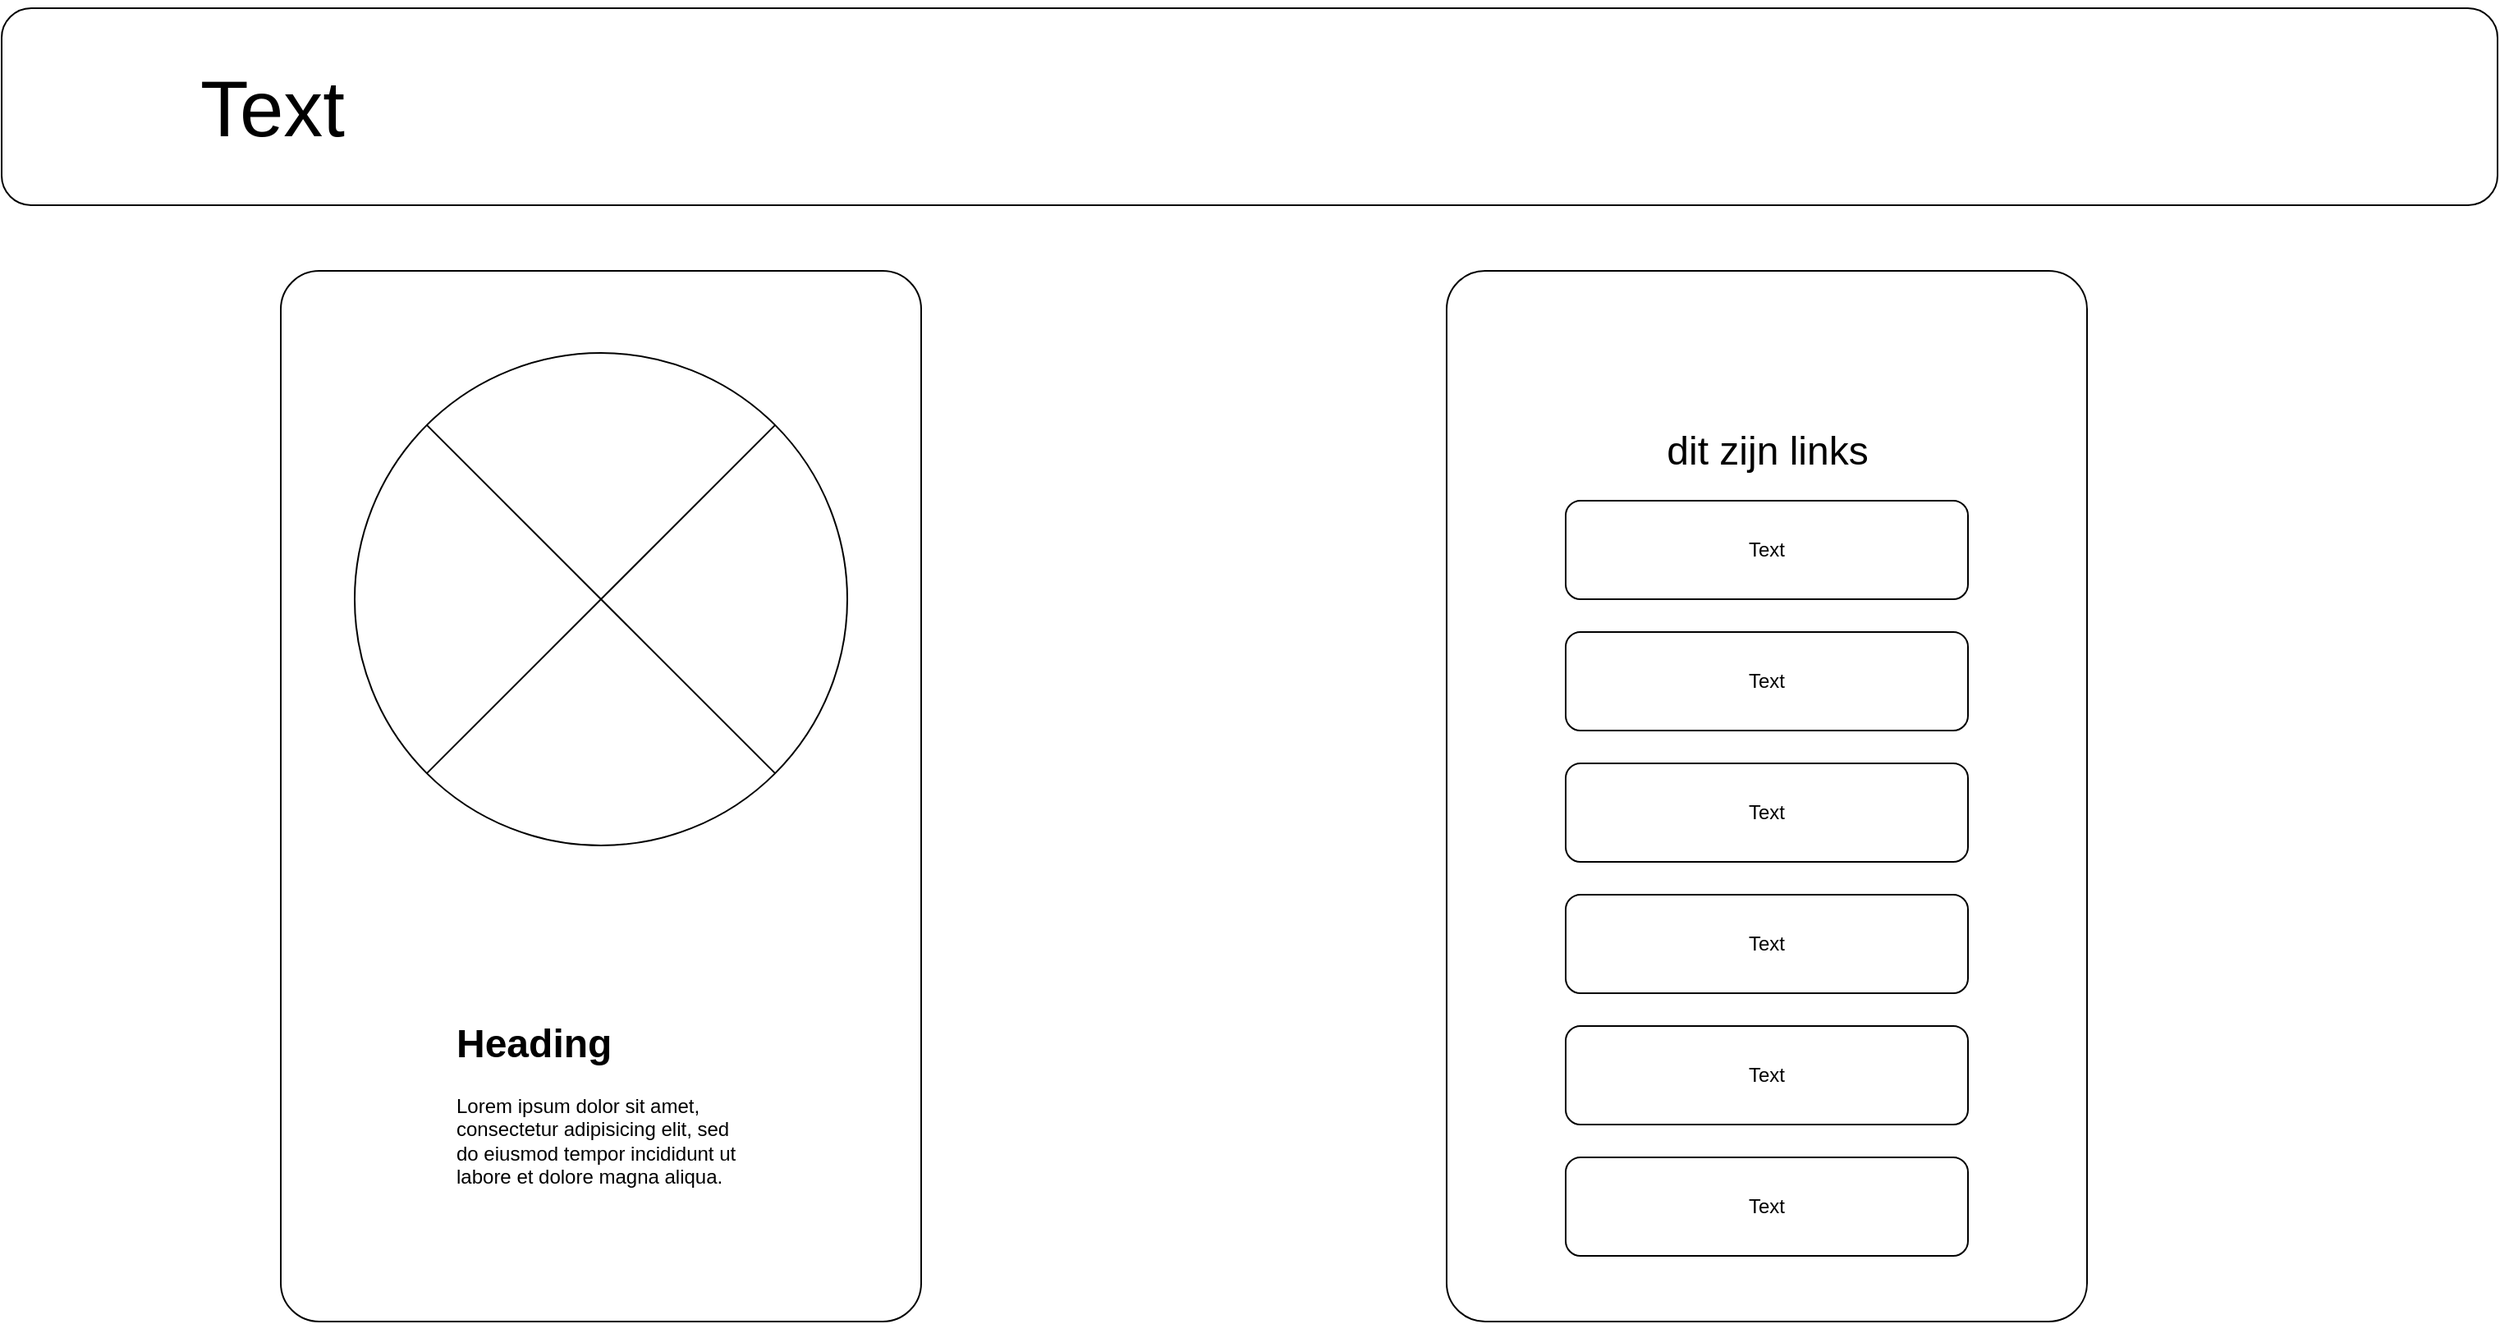 <mxfile version="24.7.17">
  <diagram name="Page-1" id="zpfm_NwF0GPi16eUVtaM">
    <mxGraphModel dx="1963" dy="1006" grid="1" gridSize="10" guides="1" tooltips="1" connect="1" arrows="1" fold="1" page="1" pageScale="1" pageWidth="1600" pageHeight="900" math="0" shadow="0">
      <root>
        <mxCell id="0" />
        <mxCell id="1" parent="0" />
        <mxCell id="7b09CnmE6rn7niKDXeS4-1" value="" style="rounded=1;whiteSpace=wrap;html=1;" vertex="1" parent="1">
          <mxGeometry x="40" y="40" width="1520" height="120" as="geometry" />
        </mxCell>
        <mxCell id="7b09CnmE6rn7niKDXeS4-2" value="" style="rounded=1;whiteSpace=wrap;html=1;arcSize=6;" vertex="1" parent="1">
          <mxGeometry x="920" y="200" width="390" height="640" as="geometry" />
        </mxCell>
        <mxCell id="7b09CnmE6rn7niKDXeS4-3" value="" style="rounded=1;whiteSpace=wrap;html=1;arcSize=6;" vertex="1" parent="1">
          <mxGeometry x="210" y="200" width="390" height="640" as="geometry" />
        </mxCell>
        <mxCell id="7b09CnmE6rn7niKDXeS4-4" value="" style="ellipse;whiteSpace=wrap;html=1;aspect=fixed;" vertex="1" parent="1">
          <mxGeometry x="255" y="250" width="300" height="300" as="geometry" />
        </mxCell>
        <mxCell id="7b09CnmE6rn7niKDXeS4-6" value="" style="endArrow=none;html=1;rounded=0;exitX=0;exitY=0;exitDx=0;exitDy=0;entryX=1;entryY=1;entryDx=0;entryDy=0;" edge="1" parent="1" source="7b09CnmE6rn7niKDXeS4-4" target="7b09CnmE6rn7niKDXeS4-4">
          <mxGeometry width="50" height="50" relative="1" as="geometry">
            <mxPoint x="730" y="540" as="sourcePoint" />
            <mxPoint x="780" y="490" as="targetPoint" />
          </mxGeometry>
        </mxCell>
        <mxCell id="7b09CnmE6rn7niKDXeS4-7" value="" style="endArrow=none;html=1;rounded=0;exitX=0;exitY=1;exitDx=0;exitDy=0;entryX=1;entryY=0;entryDx=0;entryDy=0;" edge="1" parent="1" source="7b09CnmE6rn7niKDXeS4-4" target="7b09CnmE6rn7niKDXeS4-4">
          <mxGeometry width="50" height="50" relative="1" as="geometry">
            <mxPoint x="309" y="304" as="sourcePoint" />
            <mxPoint x="521" y="516" as="targetPoint" />
          </mxGeometry>
        </mxCell>
        <mxCell id="7b09CnmE6rn7niKDXeS4-8" value="&lt;h1 style=&quot;margin-top: 0px;&quot;&gt;Heading&lt;/h1&gt;&lt;p&gt;Lorem ipsum dolor sit amet, consectetur adipisicing elit, sed do eiusmod tempor incididunt ut labore et dolore magna aliqua.&lt;/p&gt;" style="text;html=1;whiteSpace=wrap;overflow=hidden;rounded=0;" vertex="1" parent="1">
          <mxGeometry x="315" y="650" width="180" height="120" as="geometry" />
        </mxCell>
        <mxCell id="7b09CnmE6rn7niKDXeS4-9" value="&lt;font style=&quot;font-size: 48px;&quot;&gt;Text&lt;/font&gt;" style="text;html=1;align=center;verticalAlign=middle;whiteSpace=wrap;rounded=0;fontSize=50;" vertex="1" parent="1">
          <mxGeometry x="90" y="35" width="230" height="130" as="geometry" />
        </mxCell>
        <mxCell id="7b09CnmE6rn7niKDXeS4-10" value="&lt;font style=&quot;font-size: 24px;&quot;&gt;dit zijn links&lt;/font&gt;" style="text;html=1;align=center;verticalAlign=middle;whiteSpace=wrap;rounded=0;" vertex="1" parent="1">
          <mxGeometry x="1027.5" y="280" width="175" height="60" as="geometry" />
        </mxCell>
        <mxCell id="7b09CnmE6rn7niKDXeS4-11" value="" style="rounded=1;whiteSpace=wrap;html=1;" vertex="1" parent="1">
          <mxGeometry x="992.5" y="500" width="245" height="60" as="geometry" />
        </mxCell>
        <mxCell id="7b09CnmE6rn7niKDXeS4-12" value="" style="rounded=1;whiteSpace=wrap;html=1;" vertex="1" parent="1">
          <mxGeometry x="992.5" y="580" width="245" height="60" as="geometry" />
        </mxCell>
        <mxCell id="7b09CnmE6rn7niKDXeS4-13" value="" style="rounded=1;whiteSpace=wrap;html=1;" vertex="1" parent="1">
          <mxGeometry x="992.5" y="660" width="245" height="60" as="geometry" />
        </mxCell>
        <mxCell id="7b09CnmE6rn7niKDXeS4-14" value="" style="rounded=1;whiteSpace=wrap;html=1;" vertex="1" parent="1">
          <mxGeometry x="992.5" y="740" width="245" height="60" as="geometry" />
        </mxCell>
        <mxCell id="7b09CnmE6rn7niKDXeS4-16" value="" style="rounded=1;whiteSpace=wrap;html=1;" vertex="1" parent="1">
          <mxGeometry x="992.5" y="420" width="245" height="60" as="geometry" />
        </mxCell>
        <mxCell id="7b09CnmE6rn7niKDXeS4-17" value="" style="rounded=1;whiteSpace=wrap;html=1;" vertex="1" parent="1">
          <mxGeometry x="992.5" y="340" width="245" height="60" as="geometry" />
        </mxCell>
        <mxCell id="7b09CnmE6rn7niKDXeS4-18" value="Text" style="text;html=1;align=center;verticalAlign=middle;whiteSpace=wrap;rounded=0;" vertex="1" parent="1">
          <mxGeometry x="1085" y="355" width="60" height="30" as="geometry" />
        </mxCell>
        <mxCell id="7b09CnmE6rn7niKDXeS4-19" value="Text" style="text;html=1;align=center;verticalAlign=middle;whiteSpace=wrap;rounded=0;" vertex="1" parent="1">
          <mxGeometry x="1085" y="435" width="60" height="30" as="geometry" />
        </mxCell>
        <mxCell id="7b09CnmE6rn7niKDXeS4-20" value="Text" style="text;html=1;align=center;verticalAlign=middle;whiteSpace=wrap;rounded=0;" vertex="1" parent="1">
          <mxGeometry x="1085" y="515" width="60" height="30" as="geometry" />
        </mxCell>
        <mxCell id="7b09CnmE6rn7niKDXeS4-21" value="Text" style="text;html=1;align=center;verticalAlign=middle;whiteSpace=wrap;rounded=0;" vertex="1" parent="1">
          <mxGeometry x="1085" y="595" width="60" height="30" as="geometry" />
        </mxCell>
        <mxCell id="7b09CnmE6rn7niKDXeS4-22" value="Text" style="text;html=1;align=center;verticalAlign=middle;whiteSpace=wrap;rounded=0;" vertex="1" parent="1">
          <mxGeometry x="1085" y="675" width="60" height="30" as="geometry" />
        </mxCell>
        <mxCell id="7b09CnmE6rn7niKDXeS4-23" value="Text" style="text;html=1;align=center;verticalAlign=middle;whiteSpace=wrap;rounded=0;" vertex="1" parent="1">
          <mxGeometry x="1085" y="755" width="60" height="30" as="geometry" />
        </mxCell>
      </root>
    </mxGraphModel>
  </diagram>
</mxfile>
